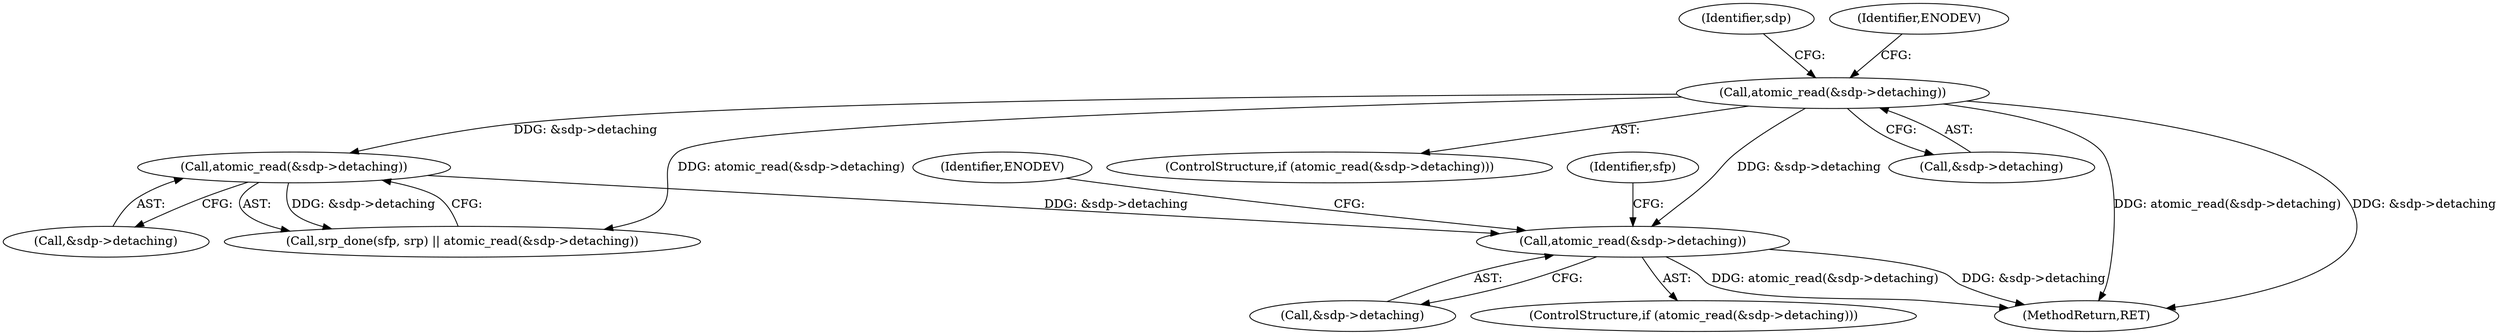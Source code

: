 digraph "0_linux_3e0097499839e0fe3af380410eababe5a47c4cf9_0@API" {
"1000230" [label="(Call,atomic_read(&sdp->detaching))"];
"1000224" [label="(Call,atomic_read(&sdp->detaching))"];
"1000170" [label="(Call,atomic_read(&sdp->detaching))"];
"1000224" [label="(Call,atomic_read(&sdp->detaching))"];
"1000182" [label="(Identifier,sdp)"];
"1000170" [label="(Call,atomic_read(&sdp->detaching))"];
"1000177" [label="(Identifier,ENODEV)"];
"1000237" [label="(Identifier,ENODEV)"];
"1000225" [label="(Call,&sdp->detaching)"];
"1000229" [label="(ControlStructure,if (atomic_read(&sdp->detaching)))"];
"1000241" [label="(Identifier,sfp)"];
"1000220" [label="(Call,srp_done(sfp, srp) || atomic_read(&sdp->detaching))"];
"1000169" [label="(ControlStructure,if (atomic_read(&sdp->detaching)))"];
"1001060" [label="(MethodReturn,RET)"];
"1000230" [label="(Call,atomic_read(&sdp->detaching))"];
"1000231" [label="(Call,&sdp->detaching)"];
"1000171" [label="(Call,&sdp->detaching)"];
"1000230" -> "1000229"  [label="AST: "];
"1000230" -> "1000231"  [label="CFG: "];
"1000231" -> "1000230"  [label="AST: "];
"1000237" -> "1000230"  [label="CFG: "];
"1000241" -> "1000230"  [label="CFG: "];
"1000230" -> "1001060"  [label="DDG: &sdp->detaching"];
"1000230" -> "1001060"  [label="DDG: atomic_read(&sdp->detaching)"];
"1000224" -> "1000230"  [label="DDG: &sdp->detaching"];
"1000170" -> "1000230"  [label="DDG: &sdp->detaching"];
"1000224" -> "1000220"  [label="AST: "];
"1000224" -> "1000225"  [label="CFG: "];
"1000225" -> "1000224"  [label="AST: "];
"1000220" -> "1000224"  [label="CFG: "];
"1000224" -> "1000220"  [label="DDG: &sdp->detaching"];
"1000170" -> "1000224"  [label="DDG: &sdp->detaching"];
"1000170" -> "1000169"  [label="AST: "];
"1000170" -> "1000171"  [label="CFG: "];
"1000171" -> "1000170"  [label="AST: "];
"1000177" -> "1000170"  [label="CFG: "];
"1000182" -> "1000170"  [label="CFG: "];
"1000170" -> "1001060"  [label="DDG: &sdp->detaching"];
"1000170" -> "1001060"  [label="DDG: atomic_read(&sdp->detaching)"];
"1000170" -> "1000220"  [label="DDG: atomic_read(&sdp->detaching)"];
}
